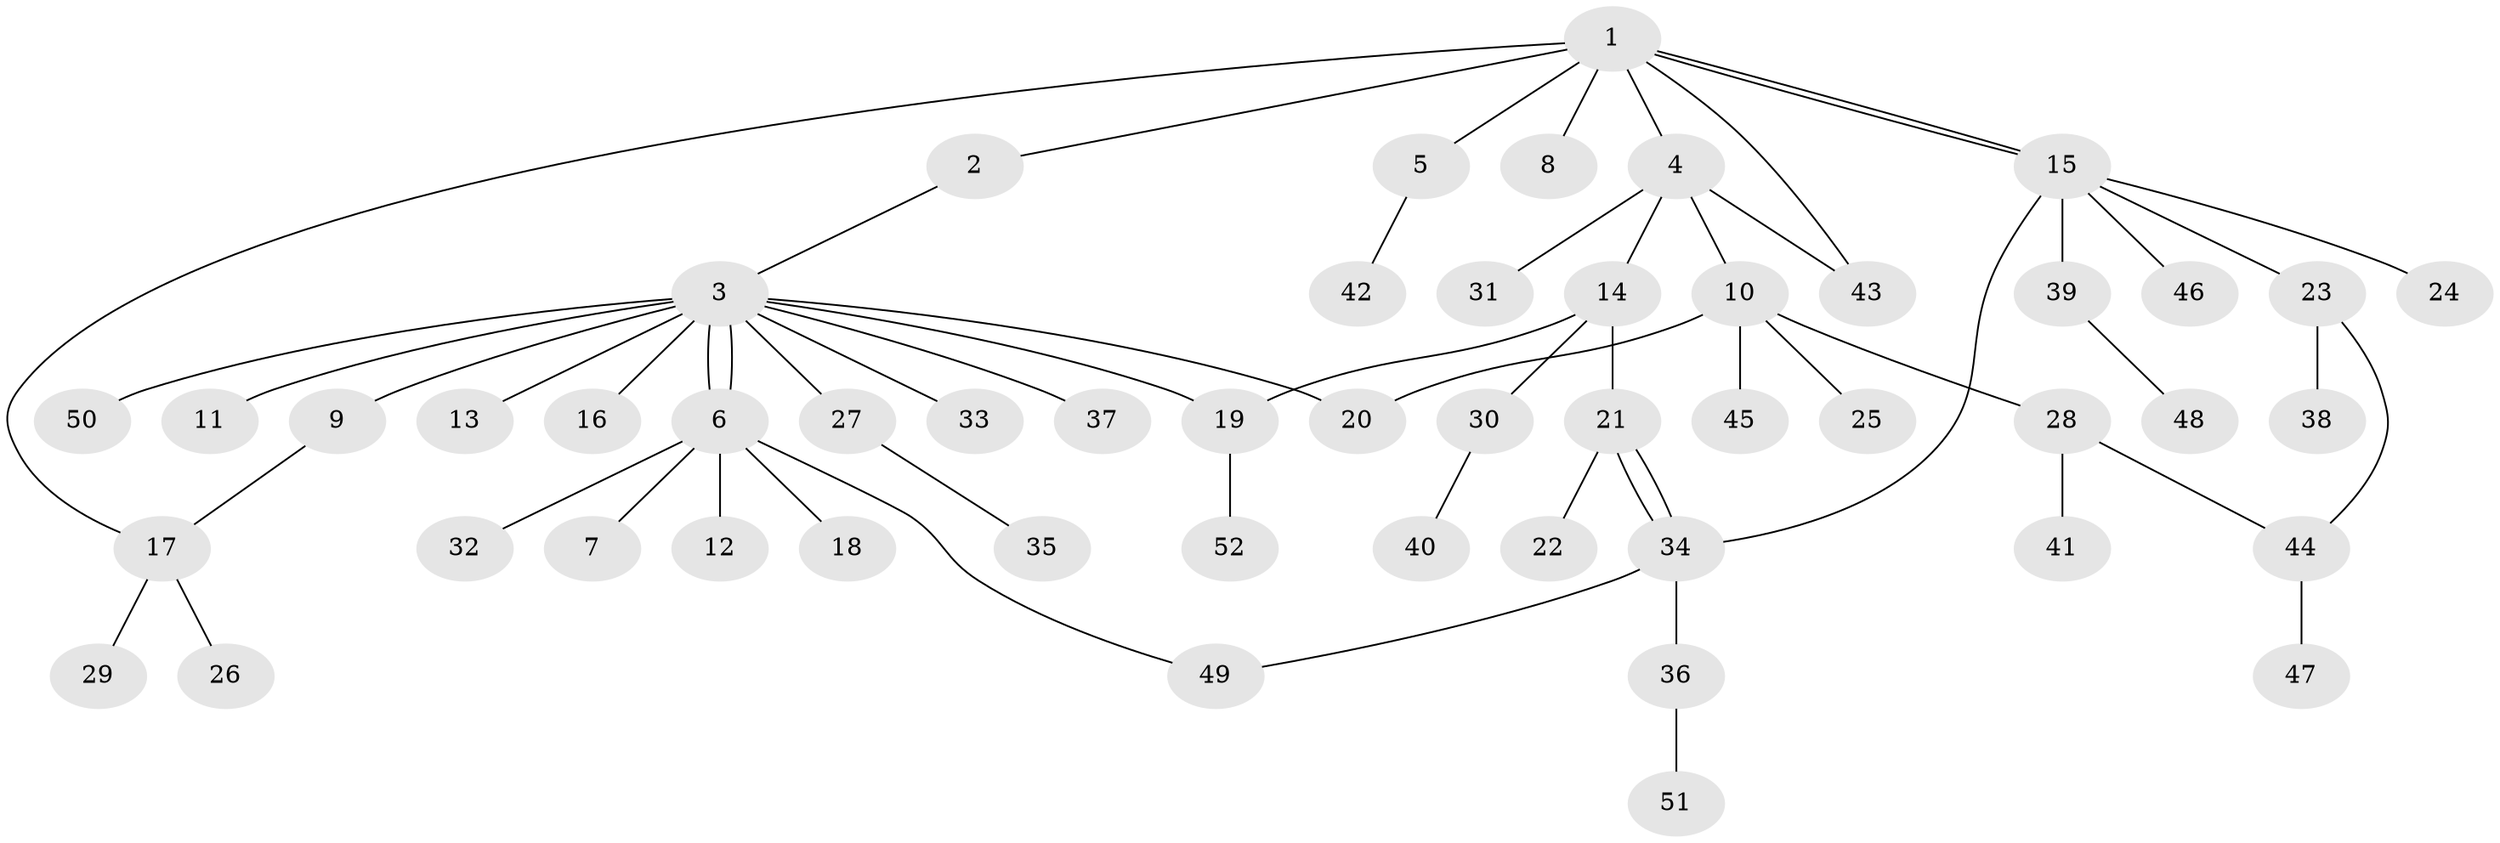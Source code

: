// coarse degree distribution, {2: 0.2692307692307692, 5: 0.038461538461538464, 4: 0.15384615384615385, 1: 0.4230769230769231, 10: 0.038461538461538464, 3: 0.07692307692307693}
// Generated by graph-tools (version 1.1) at 2025/36/03/04/25 23:36:54]
// undirected, 52 vertices, 61 edges
graph export_dot {
  node [color=gray90,style=filled];
  1;
  2;
  3;
  4;
  5;
  6;
  7;
  8;
  9;
  10;
  11;
  12;
  13;
  14;
  15;
  16;
  17;
  18;
  19;
  20;
  21;
  22;
  23;
  24;
  25;
  26;
  27;
  28;
  29;
  30;
  31;
  32;
  33;
  34;
  35;
  36;
  37;
  38;
  39;
  40;
  41;
  42;
  43;
  44;
  45;
  46;
  47;
  48;
  49;
  50;
  51;
  52;
  1 -- 2;
  1 -- 4;
  1 -- 5;
  1 -- 8;
  1 -- 15;
  1 -- 15;
  1 -- 17;
  1 -- 43;
  2 -- 3;
  3 -- 6;
  3 -- 6;
  3 -- 9;
  3 -- 11;
  3 -- 13;
  3 -- 16;
  3 -- 19;
  3 -- 20;
  3 -- 27;
  3 -- 33;
  3 -- 37;
  3 -- 50;
  4 -- 10;
  4 -- 14;
  4 -- 31;
  4 -- 43;
  5 -- 42;
  6 -- 7;
  6 -- 12;
  6 -- 18;
  6 -- 32;
  6 -- 49;
  9 -- 17;
  10 -- 20;
  10 -- 25;
  10 -- 28;
  10 -- 45;
  14 -- 19;
  14 -- 21;
  14 -- 30;
  15 -- 23;
  15 -- 24;
  15 -- 34;
  15 -- 39;
  15 -- 46;
  17 -- 26;
  17 -- 29;
  19 -- 52;
  21 -- 22;
  21 -- 34;
  21 -- 34;
  23 -- 38;
  23 -- 44;
  27 -- 35;
  28 -- 41;
  28 -- 44;
  30 -- 40;
  34 -- 36;
  34 -- 49;
  36 -- 51;
  39 -- 48;
  44 -- 47;
}
